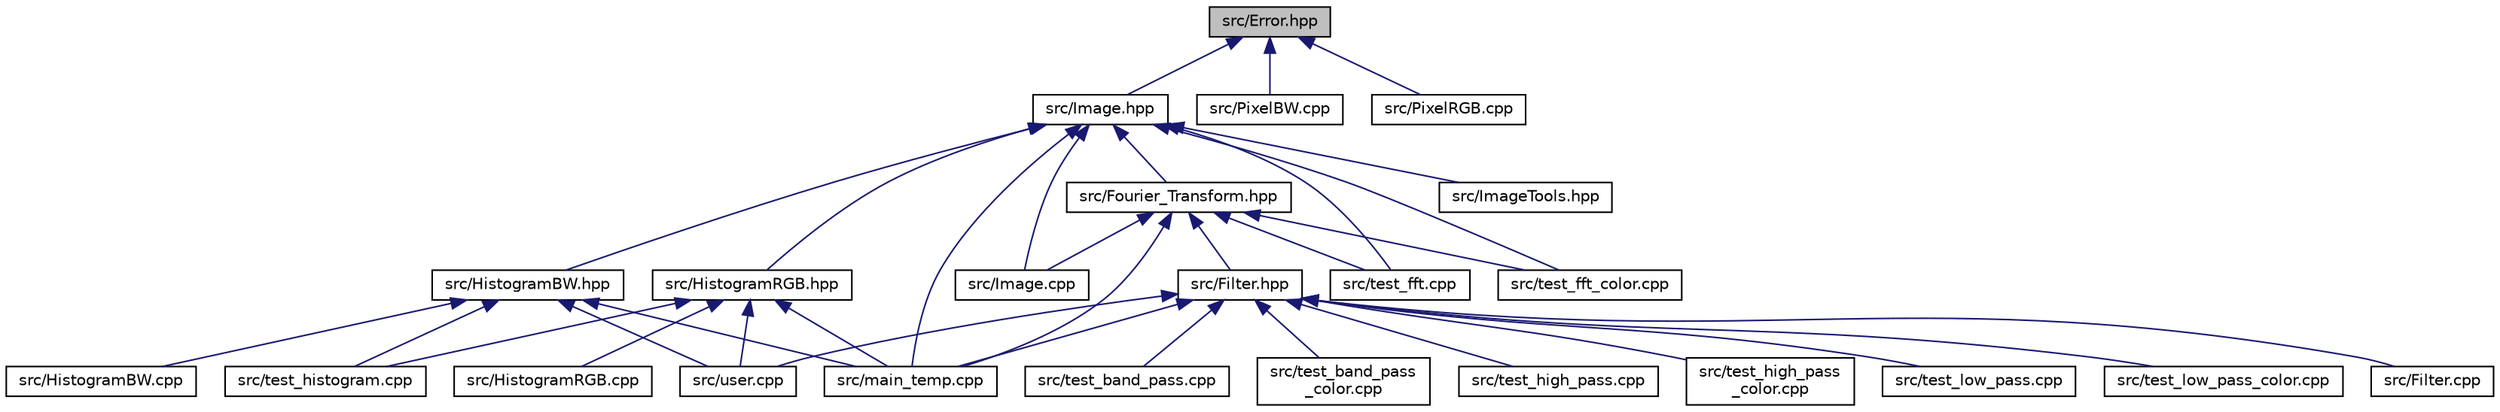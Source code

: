 digraph "src/Error.hpp"
{
  edge [fontname="Helvetica",fontsize="10",labelfontname="Helvetica",labelfontsize="10"];
  node [fontname="Helvetica",fontsize="10",shape=record];
  Node1 [label="src/Error.hpp",height=0.2,width=0.4,color="black", fillcolor="grey75", style="filled", fontcolor="black"];
  Node1 -> Node2 [dir="back",color="midnightblue",fontsize="10",style="solid",fontname="Helvetica"];
  Node2 [label="src/Image.hpp",height=0.2,width=0.4,color="black", fillcolor="white", style="filled",URL="$_image_8hpp.html"];
  Node2 -> Node3 [dir="back",color="midnightblue",fontsize="10",style="solid",fontname="Helvetica"];
  Node3 [label="src/Fourier_Transform.hpp",height=0.2,width=0.4,color="black", fillcolor="white", style="filled",URL="$_fourier___transform_8hpp.html"];
  Node3 -> Node4 [dir="back",color="midnightblue",fontsize="10",style="solid",fontname="Helvetica"];
  Node4 [label="src/Filter.hpp",height=0.2,width=0.4,color="black", fillcolor="white", style="filled",URL="$_filter_8hpp.html"];
  Node4 -> Node5 [dir="back",color="midnightblue",fontsize="10",style="solid",fontname="Helvetica"];
  Node5 [label="src/Filter.cpp",height=0.2,width=0.4,color="black", fillcolor="white", style="filled",URL="$_filter_8cpp.html"];
  Node4 -> Node6 [dir="back",color="midnightblue",fontsize="10",style="solid",fontname="Helvetica"];
  Node6 [label="src/main_temp.cpp",height=0.2,width=0.4,color="black", fillcolor="white", style="filled",URL="$main__temp_8cpp.html"];
  Node4 -> Node7 [dir="back",color="midnightblue",fontsize="10",style="solid",fontname="Helvetica"];
  Node7 [label="src/test_band_pass.cpp",height=0.2,width=0.4,color="black", fillcolor="white", style="filled",URL="$test__band__pass_8cpp.html"];
  Node4 -> Node8 [dir="back",color="midnightblue",fontsize="10",style="solid",fontname="Helvetica"];
  Node8 [label="src/test_band_pass\l_color.cpp",height=0.2,width=0.4,color="black", fillcolor="white", style="filled",URL="$test__band__pass__color_8cpp.html"];
  Node4 -> Node9 [dir="back",color="midnightblue",fontsize="10",style="solid",fontname="Helvetica"];
  Node9 [label="src/test_high_pass.cpp",height=0.2,width=0.4,color="black", fillcolor="white", style="filled",URL="$test__high__pass_8cpp.html"];
  Node4 -> Node10 [dir="back",color="midnightblue",fontsize="10",style="solid",fontname="Helvetica"];
  Node10 [label="src/test_high_pass\l_color.cpp",height=0.2,width=0.4,color="black", fillcolor="white", style="filled",URL="$test__high__pass__color_8cpp.html"];
  Node4 -> Node11 [dir="back",color="midnightblue",fontsize="10",style="solid",fontname="Helvetica"];
  Node11 [label="src/test_low_pass.cpp",height=0.2,width=0.4,color="black", fillcolor="white", style="filled",URL="$test__low__pass_8cpp.html"];
  Node4 -> Node12 [dir="back",color="midnightblue",fontsize="10",style="solid",fontname="Helvetica"];
  Node12 [label="src/test_low_pass_color.cpp",height=0.2,width=0.4,color="black", fillcolor="white", style="filled",URL="$test__low__pass__color_8cpp.html"];
  Node4 -> Node13 [dir="back",color="midnightblue",fontsize="10",style="solid",fontname="Helvetica"];
  Node13 [label="src/user.cpp",height=0.2,width=0.4,color="black", fillcolor="white", style="filled",URL="$user_8cpp.html"];
  Node3 -> Node14 [dir="back",color="midnightblue",fontsize="10",style="solid",fontname="Helvetica"];
  Node14 [label="src/Image.cpp",height=0.2,width=0.4,color="black", fillcolor="white", style="filled",URL="$_image_8cpp.html"];
  Node3 -> Node6 [dir="back",color="midnightblue",fontsize="10",style="solid",fontname="Helvetica"];
  Node3 -> Node15 [dir="back",color="midnightblue",fontsize="10",style="solid",fontname="Helvetica"];
  Node15 [label="src/test_fft.cpp",height=0.2,width=0.4,color="black", fillcolor="white", style="filled",URL="$test__fft_8cpp.html"];
  Node3 -> Node16 [dir="back",color="midnightblue",fontsize="10",style="solid",fontname="Helvetica"];
  Node16 [label="src/test_fft_color.cpp",height=0.2,width=0.4,color="black", fillcolor="white", style="filled",URL="$test__fft__color_8cpp.html"];
  Node2 -> Node17 [dir="back",color="midnightblue",fontsize="10",style="solid",fontname="Helvetica"];
  Node17 [label="src/HistogramBW.hpp",height=0.2,width=0.4,color="black", fillcolor="white", style="filled",URL="$_histogram_b_w_8hpp.html"];
  Node17 -> Node18 [dir="back",color="midnightblue",fontsize="10",style="solid",fontname="Helvetica"];
  Node18 [label="src/HistogramBW.cpp",height=0.2,width=0.4,color="black", fillcolor="white", style="filled",URL="$_histogram_b_w_8cpp.html"];
  Node17 -> Node6 [dir="back",color="midnightblue",fontsize="10",style="solid",fontname="Helvetica"];
  Node17 -> Node19 [dir="back",color="midnightblue",fontsize="10",style="solid",fontname="Helvetica"];
  Node19 [label="src/test_histogram.cpp",height=0.2,width=0.4,color="black", fillcolor="white", style="filled",URL="$test__histogram_8cpp.html"];
  Node17 -> Node13 [dir="back",color="midnightblue",fontsize="10",style="solid",fontname="Helvetica"];
  Node2 -> Node20 [dir="back",color="midnightblue",fontsize="10",style="solid",fontname="Helvetica"];
  Node20 [label="src/HistogramRGB.hpp",height=0.2,width=0.4,color="black", fillcolor="white", style="filled",URL="$_histogram_r_g_b_8hpp.html"];
  Node20 -> Node21 [dir="back",color="midnightblue",fontsize="10",style="solid",fontname="Helvetica"];
  Node21 [label="src/HistogramRGB.cpp",height=0.2,width=0.4,color="black", fillcolor="white", style="filled",URL="$_histogram_r_g_b_8cpp.html"];
  Node20 -> Node6 [dir="back",color="midnightblue",fontsize="10",style="solid",fontname="Helvetica"];
  Node20 -> Node19 [dir="back",color="midnightblue",fontsize="10",style="solid",fontname="Helvetica"];
  Node20 -> Node13 [dir="back",color="midnightblue",fontsize="10",style="solid",fontname="Helvetica"];
  Node2 -> Node14 [dir="back",color="midnightblue",fontsize="10",style="solid",fontname="Helvetica"];
  Node2 -> Node22 [dir="back",color="midnightblue",fontsize="10",style="solid",fontname="Helvetica"];
  Node22 [label="src/ImageTools.hpp",height=0.2,width=0.4,color="black", fillcolor="white", style="filled",URL="$_image_tools_8hpp.html"];
  Node2 -> Node6 [dir="back",color="midnightblue",fontsize="10",style="solid",fontname="Helvetica"];
  Node2 -> Node15 [dir="back",color="midnightblue",fontsize="10",style="solid",fontname="Helvetica"];
  Node2 -> Node16 [dir="back",color="midnightblue",fontsize="10",style="solid",fontname="Helvetica"];
  Node1 -> Node23 [dir="back",color="midnightblue",fontsize="10",style="solid",fontname="Helvetica"];
  Node23 [label="src/PixelBW.cpp",height=0.2,width=0.4,color="black", fillcolor="white", style="filled",URL="$_pixel_b_w_8cpp.html"];
  Node1 -> Node24 [dir="back",color="midnightblue",fontsize="10",style="solid",fontname="Helvetica"];
  Node24 [label="src/PixelRGB.cpp",height=0.2,width=0.4,color="black", fillcolor="white", style="filled",URL="$_pixel_r_g_b_8cpp.html"];
}
